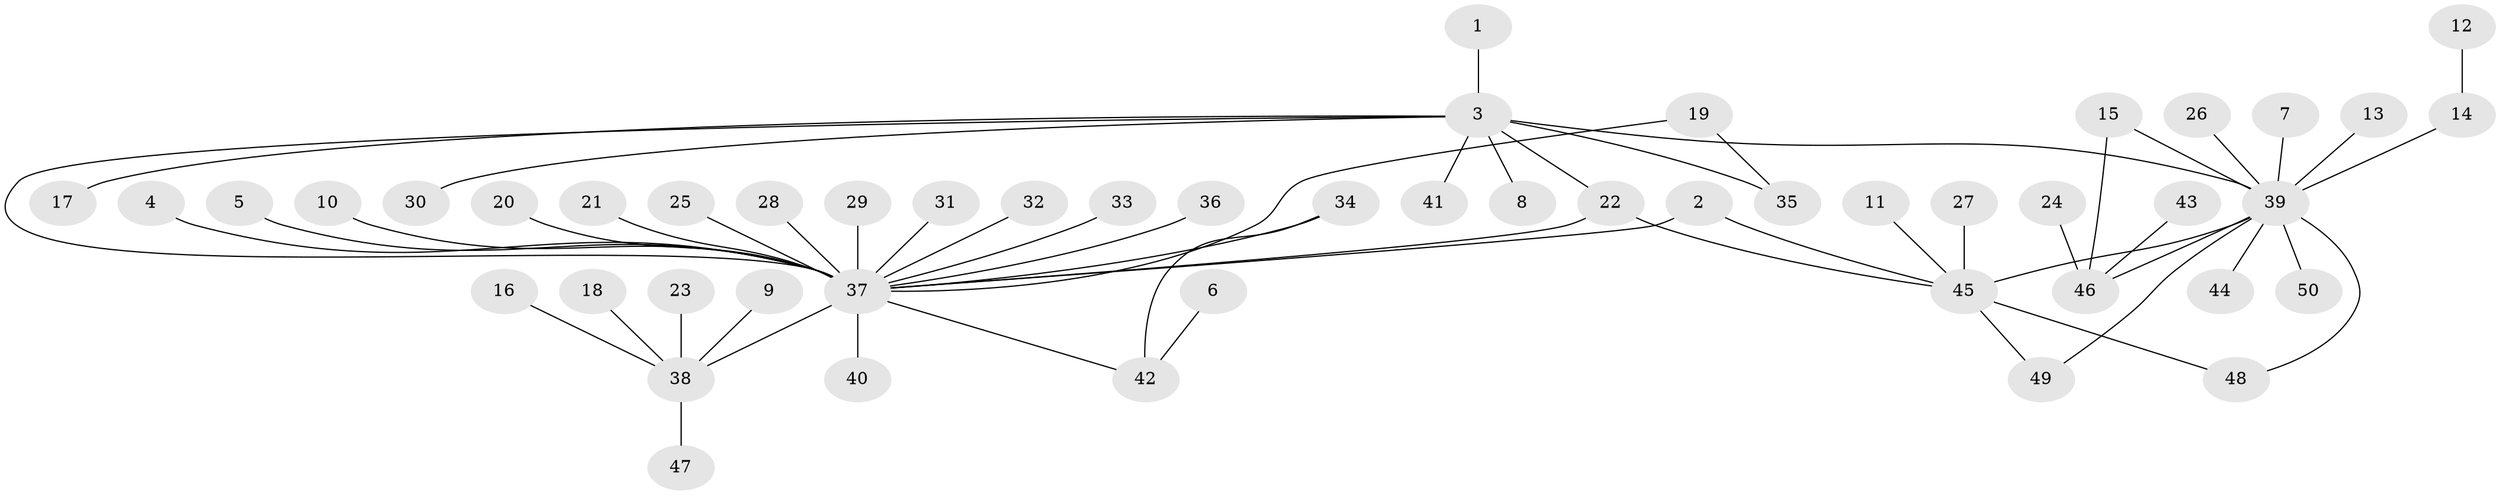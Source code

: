 // original degree distribution, {17: 0.010101010101010102, 6: 0.010101010101010102, 10: 0.010101010101010102, 1: 0.5454545454545454, 2: 0.25252525252525254, 9: 0.010101010101010102, 14: 0.010101010101010102, 5: 0.050505050505050504, 3: 0.09090909090909091, 4: 0.010101010101010102}
// Generated by graph-tools (version 1.1) at 2025/49/03/09/25 03:49:46]
// undirected, 50 vertices, 57 edges
graph export_dot {
graph [start="1"]
  node [color=gray90,style=filled];
  1;
  2;
  3;
  4;
  5;
  6;
  7;
  8;
  9;
  10;
  11;
  12;
  13;
  14;
  15;
  16;
  17;
  18;
  19;
  20;
  21;
  22;
  23;
  24;
  25;
  26;
  27;
  28;
  29;
  30;
  31;
  32;
  33;
  34;
  35;
  36;
  37;
  38;
  39;
  40;
  41;
  42;
  43;
  44;
  45;
  46;
  47;
  48;
  49;
  50;
  1 -- 3 [weight=1.0];
  2 -- 37 [weight=1.0];
  2 -- 45 [weight=1.0];
  3 -- 8 [weight=1.0];
  3 -- 17 [weight=1.0];
  3 -- 22 [weight=1.0];
  3 -- 30 [weight=1.0];
  3 -- 35 [weight=1.0];
  3 -- 37 [weight=1.0];
  3 -- 39 [weight=1.0];
  3 -- 41 [weight=1.0];
  4 -- 37 [weight=1.0];
  5 -- 37 [weight=1.0];
  6 -- 42 [weight=1.0];
  7 -- 39 [weight=1.0];
  9 -- 38 [weight=1.0];
  10 -- 37 [weight=2.0];
  11 -- 45 [weight=1.0];
  12 -- 14 [weight=1.0];
  13 -- 39 [weight=1.0];
  14 -- 39 [weight=1.0];
  15 -- 39 [weight=1.0];
  15 -- 46 [weight=1.0];
  16 -- 38 [weight=1.0];
  18 -- 38 [weight=1.0];
  19 -- 35 [weight=1.0];
  19 -- 37 [weight=1.0];
  20 -- 37 [weight=1.0];
  21 -- 37 [weight=1.0];
  22 -- 37 [weight=1.0];
  22 -- 45 [weight=1.0];
  23 -- 38 [weight=1.0];
  24 -- 46 [weight=1.0];
  25 -- 37 [weight=1.0];
  26 -- 39 [weight=1.0];
  27 -- 45 [weight=1.0];
  28 -- 37 [weight=1.0];
  29 -- 37 [weight=1.0];
  31 -- 37 [weight=1.0];
  32 -- 37 [weight=1.0];
  33 -- 37 [weight=1.0];
  34 -- 37 [weight=1.0];
  34 -- 42 [weight=1.0];
  36 -- 37 [weight=1.0];
  37 -- 38 [weight=1.0];
  37 -- 40 [weight=1.0];
  37 -- 42 [weight=1.0];
  38 -- 47 [weight=1.0];
  39 -- 44 [weight=1.0];
  39 -- 45 [weight=1.0];
  39 -- 46 [weight=1.0];
  39 -- 48 [weight=1.0];
  39 -- 49 [weight=1.0];
  39 -- 50 [weight=1.0];
  43 -- 46 [weight=1.0];
  45 -- 48 [weight=1.0];
  45 -- 49 [weight=1.0];
}
